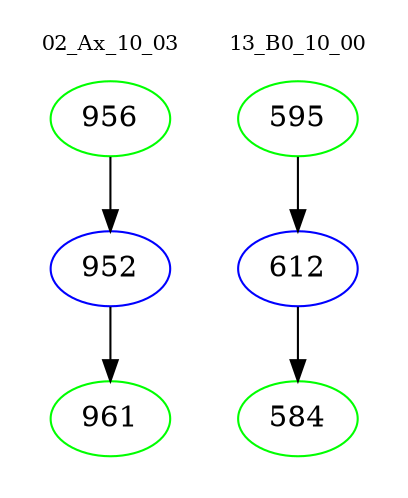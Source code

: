 digraph{
subgraph cluster_0 {
color = white
label = "02_Ax_10_03";
fontsize=10;
T0_956 [label="956", color="green"]
T0_956 -> T0_952 [color="black"]
T0_952 [label="952", color="blue"]
T0_952 -> T0_961 [color="black"]
T0_961 [label="961", color="green"]
}
subgraph cluster_1 {
color = white
label = "13_B0_10_00";
fontsize=10;
T1_595 [label="595", color="green"]
T1_595 -> T1_612 [color="black"]
T1_612 [label="612", color="blue"]
T1_612 -> T1_584 [color="black"]
T1_584 [label="584", color="green"]
}
}

